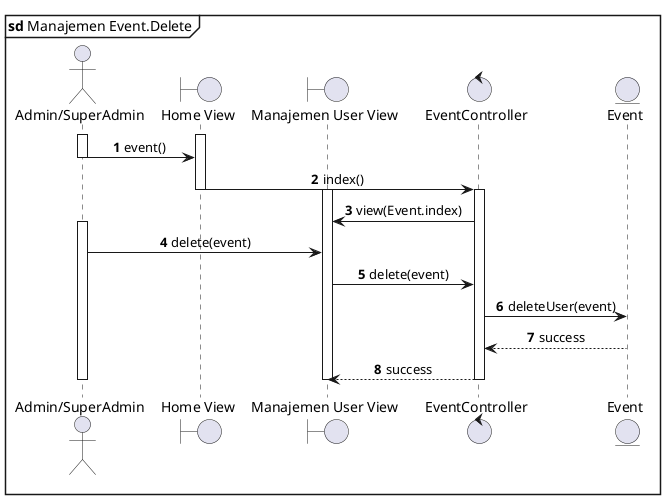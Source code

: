 @startuml Event Manajemen.Delete
mainframe **sd** Manajemen Event.Delete
actor "Admin/SuperAdmin"  as User
boundary "Home View" as HomeView
boundary "Manajemen User View" as EventView
control EventController 
entity Event as EventModel

autonumber
' autoactivate on
skinparam SequenceMessageAlignment center

activate User
activate HomeView
User->HomeView: event()
deactivate User
HomeView->EventController: index()
deactivate HomeView
activate EventController
activate EventView
EventController->EventView: view(Event.index)
activate User
User->EventView: delete(event)
EventView->EventController: delete(event)
EventController->EventModel: deleteUser(event)
EventModel-->EventController: success
EventController-->EventView: success
deactivate EventController
deactivate EventView
deactivate User



@enduml
